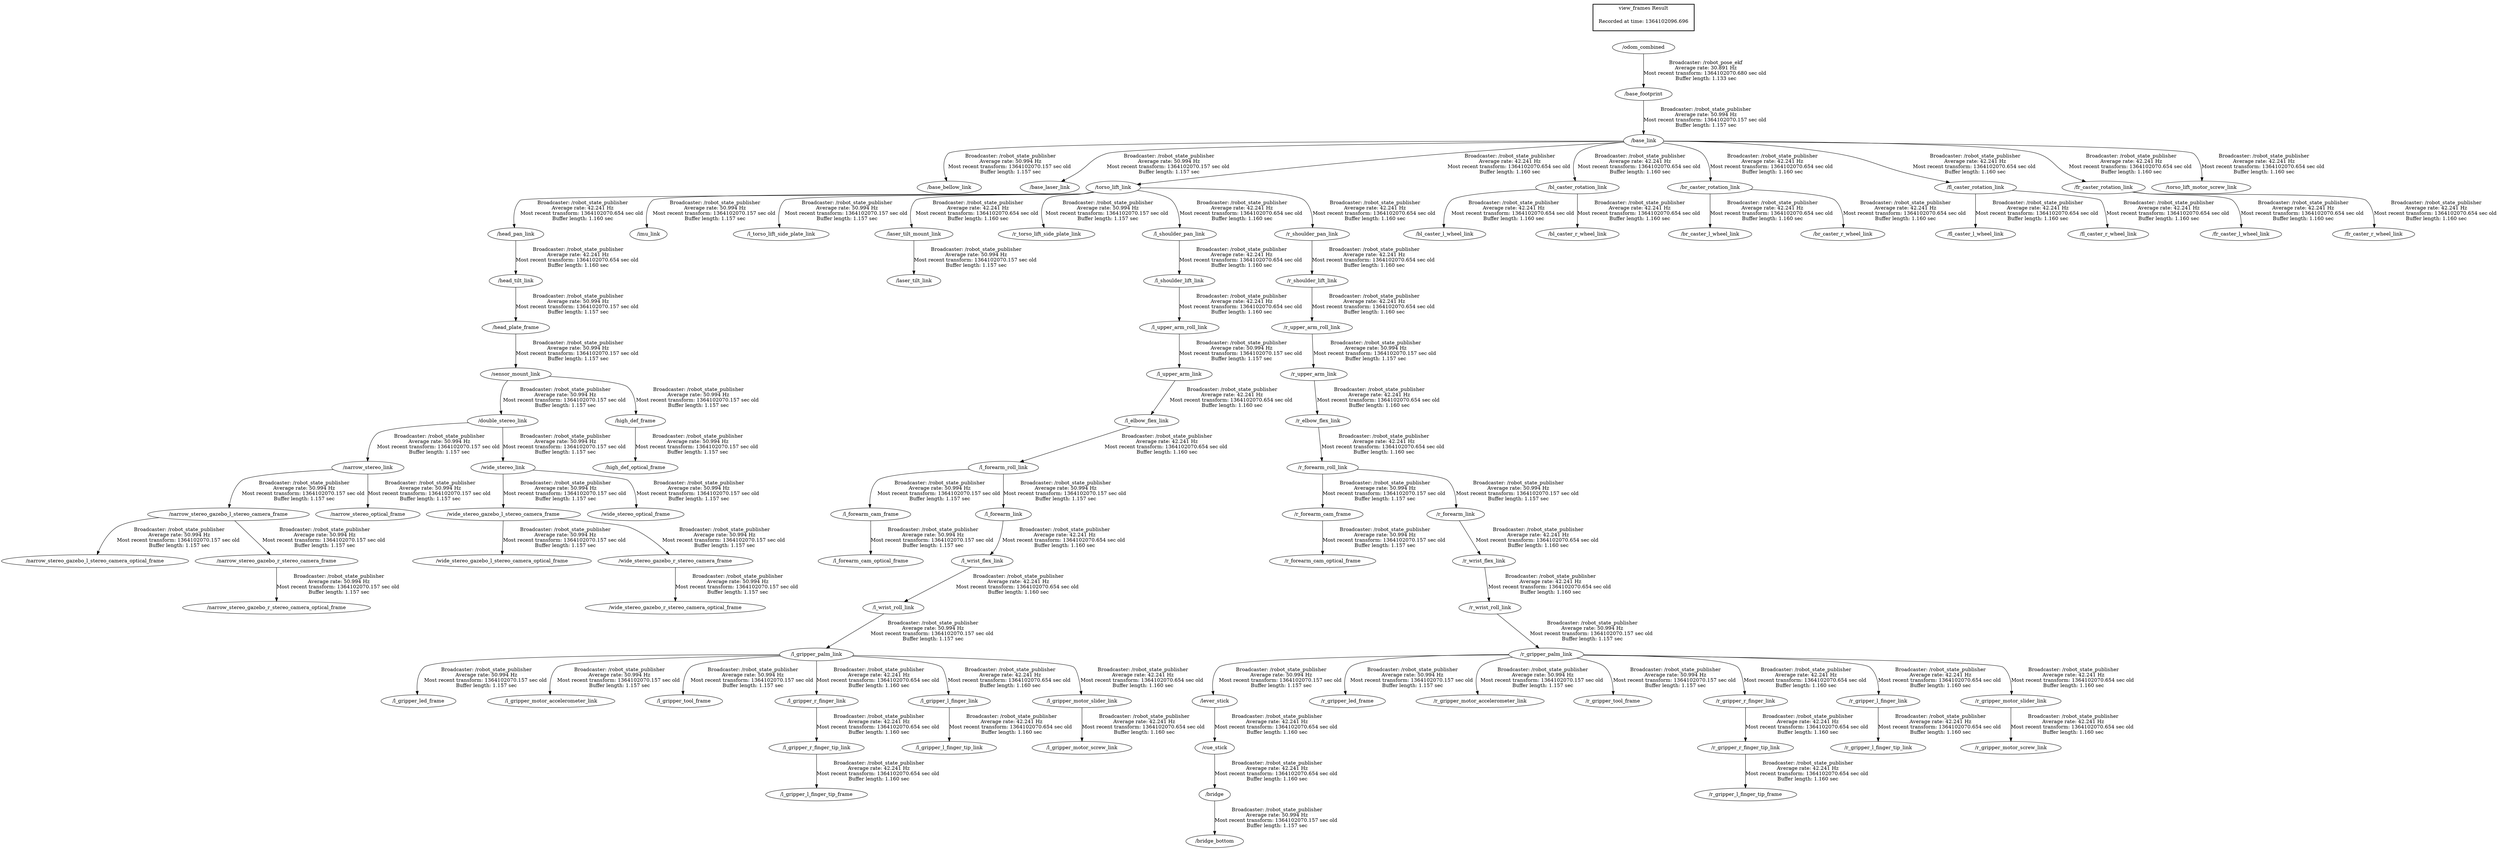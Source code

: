 digraph G {
"/base_link" -> "/base_bellow_link"[label="Broadcaster: /robot_state_publisher\nAverage rate: 50.994 Hz\nMost recent transform: 1364102070.157 sec old \nBuffer length: 1.157 sec\n"];
"/base_footprint" -> "/base_link"[label="Broadcaster: /robot_state_publisher\nAverage rate: 50.994 Hz\nMost recent transform: 1364102070.157 sec old \nBuffer length: 1.157 sec\n"];
"/odom_combined" -> "/base_footprint"[label="Broadcaster: /robot_pose_ekf\nAverage rate: 30.891 Hz\nMost recent transform: 1364102070.680 sec old \nBuffer length: 1.133 sec\n"];
"/base_link" -> "/base_laser_link"[label="Broadcaster: /robot_state_publisher\nAverage rate: 50.994 Hz\nMost recent transform: 1364102070.157 sec old \nBuffer length: 1.157 sec\n"];
"/bridge" -> "/bridge_bottom"[label="Broadcaster: /robot_state_publisher\nAverage rate: 50.994 Hz\nMost recent transform: 1364102070.157 sec old \nBuffer length: 1.157 sec\n"];
"/cue_stick" -> "/bridge"[label="Broadcaster: /robot_state_publisher\nAverage rate: 42.241 Hz\nMost recent transform: 1364102070.654 sec old \nBuffer length: 1.160 sec\n"];
"/sensor_mount_link" -> "/double_stereo_link"[label="Broadcaster: /robot_state_publisher\nAverage rate: 50.994 Hz\nMost recent transform: 1364102070.157 sec old \nBuffer length: 1.157 sec\n"];
"/head_plate_frame" -> "/sensor_mount_link"[label="Broadcaster: /robot_state_publisher\nAverage rate: 50.994 Hz\nMost recent transform: 1364102070.157 sec old \nBuffer length: 1.157 sec\n"];
"/head_tilt_link" -> "/head_plate_frame"[label="Broadcaster: /robot_state_publisher\nAverage rate: 50.994 Hz\nMost recent transform: 1364102070.157 sec old \nBuffer length: 1.157 sec\n"];
"/head_pan_link" -> "/head_tilt_link"[label="Broadcaster: /robot_state_publisher\nAverage rate: 42.241 Hz\nMost recent transform: 1364102070.654 sec old \nBuffer length: 1.160 sec\n"];
"/sensor_mount_link" -> "/high_def_frame"[label="Broadcaster: /robot_state_publisher\nAverage rate: 50.994 Hz\nMost recent transform: 1364102070.157 sec old \nBuffer length: 1.157 sec\n"];
"/high_def_frame" -> "/high_def_optical_frame"[label="Broadcaster: /robot_state_publisher\nAverage rate: 50.994 Hz\nMost recent transform: 1364102070.157 sec old \nBuffer length: 1.157 sec\n"];
"/torso_lift_link" -> "/imu_link"[label="Broadcaster: /robot_state_publisher\nAverage rate: 50.994 Hz\nMost recent transform: 1364102070.157 sec old \nBuffer length: 1.157 sec\n"];
"/base_link" -> "/torso_lift_link"[label="Broadcaster: /robot_state_publisher\nAverage rate: 42.241 Hz\nMost recent transform: 1364102070.654 sec old \nBuffer length: 1.160 sec\n"];
"/l_forearm_roll_link" -> "/l_forearm_cam_frame"[label="Broadcaster: /robot_state_publisher\nAverage rate: 50.994 Hz\nMost recent transform: 1364102070.157 sec old \nBuffer length: 1.157 sec\n"];
"/l_elbow_flex_link" -> "/l_forearm_roll_link"[label="Broadcaster: /robot_state_publisher\nAverage rate: 42.241 Hz\nMost recent transform: 1364102070.654 sec old \nBuffer length: 1.160 sec\n"];
"/l_forearm_cam_frame" -> "/l_forearm_cam_optical_frame"[label="Broadcaster: /robot_state_publisher\nAverage rate: 50.994 Hz\nMost recent transform: 1364102070.157 sec old \nBuffer length: 1.157 sec\n"];
"/l_forearm_roll_link" -> "/l_forearm_link"[label="Broadcaster: /robot_state_publisher\nAverage rate: 50.994 Hz\nMost recent transform: 1364102070.157 sec old \nBuffer length: 1.157 sec\n"];
"/l_gripper_palm_link" -> "/l_gripper_led_frame"[label="Broadcaster: /robot_state_publisher\nAverage rate: 50.994 Hz\nMost recent transform: 1364102070.157 sec old \nBuffer length: 1.157 sec\n"];
"/l_wrist_roll_link" -> "/l_gripper_palm_link"[label="Broadcaster: /robot_state_publisher\nAverage rate: 50.994 Hz\nMost recent transform: 1364102070.157 sec old \nBuffer length: 1.157 sec\n"];
"/l_gripper_palm_link" -> "/l_gripper_motor_accelerometer_link"[label="Broadcaster: /robot_state_publisher\nAverage rate: 50.994 Hz\nMost recent transform: 1364102070.157 sec old \nBuffer length: 1.157 sec\n"];
"/l_wrist_flex_link" -> "/l_wrist_roll_link"[label="Broadcaster: /robot_state_publisher\nAverage rate: 42.241 Hz\nMost recent transform: 1364102070.654 sec old \nBuffer length: 1.160 sec\n"];
"/l_gripper_palm_link" -> "/l_gripper_tool_frame"[label="Broadcaster: /robot_state_publisher\nAverage rate: 50.994 Hz\nMost recent transform: 1364102070.157 sec old \nBuffer length: 1.157 sec\n"];
"/torso_lift_link" -> "/l_torso_lift_side_plate_link"[label="Broadcaster: /robot_state_publisher\nAverage rate: 50.994 Hz\nMost recent transform: 1364102070.157 sec old \nBuffer length: 1.157 sec\n"];
"/l_upper_arm_roll_link" -> "/l_upper_arm_link"[label="Broadcaster: /robot_state_publisher\nAverage rate: 50.994 Hz\nMost recent transform: 1364102070.157 sec old \nBuffer length: 1.157 sec\n"];
"/l_shoulder_lift_link" -> "/l_upper_arm_roll_link"[label="Broadcaster: /robot_state_publisher\nAverage rate: 42.241 Hz\nMost recent transform: 1364102070.654 sec old \nBuffer length: 1.160 sec\n"];
"/laser_tilt_mount_link" -> "/laser_tilt_link"[label="Broadcaster: /robot_state_publisher\nAverage rate: 50.994 Hz\nMost recent transform: 1364102070.157 sec old \nBuffer length: 1.157 sec\n"];
"/torso_lift_link" -> "/laser_tilt_mount_link"[label="Broadcaster: /robot_state_publisher\nAverage rate: 42.241 Hz\nMost recent transform: 1364102070.654 sec old \nBuffer length: 1.160 sec\n"];
"/r_gripper_palm_link" -> "/lever_stick"[label="Broadcaster: /robot_state_publisher\nAverage rate: 50.994 Hz\nMost recent transform: 1364102070.157 sec old \nBuffer length: 1.157 sec\n"];
"/r_wrist_roll_link" -> "/r_gripper_palm_link"[label="Broadcaster: /robot_state_publisher\nAverage rate: 50.994 Hz\nMost recent transform: 1364102070.157 sec old \nBuffer length: 1.157 sec\n"];
"/double_stereo_link" -> "/narrow_stereo_link"[label="Broadcaster: /robot_state_publisher\nAverage rate: 50.994 Hz\nMost recent transform: 1364102070.157 sec old \nBuffer length: 1.157 sec\n"];
"/narrow_stereo_link" -> "/narrow_stereo_gazebo_l_stereo_camera_frame"[label="Broadcaster: /robot_state_publisher\nAverage rate: 50.994 Hz\nMost recent transform: 1364102070.157 sec old \nBuffer length: 1.157 sec\n"];
"/narrow_stereo_gazebo_l_stereo_camera_frame" -> "/narrow_stereo_gazebo_l_stereo_camera_optical_frame"[label="Broadcaster: /robot_state_publisher\nAverage rate: 50.994 Hz\nMost recent transform: 1364102070.157 sec old \nBuffer length: 1.157 sec\n"];
"/narrow_stereo_gazebo_l_stereo_camera_frame" -> "/narrow_stereo_gazebo_r_stereo_camera_frame"[label="Broadcaster: /robot_state_publisher\nAverage rate: 50.994 Hz\nMost recent transform: 1364102070.157 sec old \nBuffer length: 1.157 sec\n"];
"/narrow_stereo_gazebo_r_stereo_camera_frame" -> "/narrow_stereo_gazebo_r_stereo_camera_optical_frame"[label="Broadcaster: /robot_state_publisher\nAverage rate: 50.994 Hz\nMost recent transform: 1364102070.157 sec old \nBuffer length: 1.157 sec\n"];
"/narrow_stereo_link" -> "/narrow_stereo_optical_frame"[label="Broadcaster: /robot_state_publisher\nAverage rate: 50.994 Hz\nMost recent transform: 1364102070.157 sec old \nBuffer length: 1.157 sec\n"];
"/r_forearm_roll_link" -> "/r_forearm_cam_frame"[label="Broadcaster: /robot_state_publisher\nAverage rate: 50.994 Hz\nMost recent transform: 1364102070.157 sec old \nBuffer length: 1.157 sec\n"];
"/r_elbow_flex_link" -> "/r_forearm_roll_link"[label="Broadcaster: /robot_state_publisher\nAverage rate: 42.241 Hz\nMost recent transform: 1364102070.654 sec old \nBuffer length: 1.160 sec\n"];
"/r_forearm_cam_frame" -> "/r_forearm_cam_optical_frame"[label="Broadcaster: /robot_state_publisher\nAverage rate: 50.994 Hz\nMost recent transform: 1364102070.157 sec old \nBuffer length: 1.157 sec\n"];
"/r_forearm_roll_link" -> "/r_forearm_link"[label="Broadcaster: /robot_state_publisher\nAverage rate: 50.994 Hz\nMost recent transform: 1364102070.157 sec old \nBuffer length: 1.157 sec\n"];
"/r_gripper_palm_link" -> "/r_gripper_led_frame"[label="Broadcaster: /robot_state_publisher\nAverage rate: 50.994 Hz\nMost recent transform: 1364102070.157 sec old \nBuffer length: 1.157 sec\n"];
"/r_gripper_palm_link" -> "/r_gripper_motor_accelerometer_link"[label="Broadcaster: /robot_state_publisher\nAverage rate: 50.994 Hz\nMost recent transform: 1364102070.157 sec old \nBuffer length: 1.157 sec\n"];
"/r_wrist_flex_link" -> "/r_wrist_roll_link"[label="Broadcaster: /robot_state_publisher\nAverage rate: 42.241 Hz\nMost recent transform: 1364102070.654 sec old \nBuffer length: 1.160 sec\n"];
"/r_gripper_palm_link" -> "/r_gripper_tool_frame"[label="Broadcaster: /robot_state_publisher\nAverage rate: 50.994 Hz\nMost recent transform: 1364102070.157 sec old \nBuffer length: 1.157 sec\n"];
"/torso_lift_link" -> "/r_torso_lift_side_plate_link"[label="Broadcaster: /robot_state_publisher\nAverage rate: 50.994 Hz\nMost recent transform: 1364102070.157 sec old \nBuffer length: 1.157 sec\n"];
"/r_upper_arm_roll_link" -> "/r_upper_arm_link"[label="Broadcaster: /robot_state_publisher\nAverage rate: 50.994 Hz\nMost recent transform: 1364102070.157 sec old \nBuffer length: 1.157 sec\n"];
"/r_shoulder_lift_link" -> "/r_upper_arm_roll_link"[label="Broadcaster: /robot_state_publisher\nAverage rate: 42.241 Hz\nMost recent transform: 1364102070.654 sec old \nBuffer length: 1.160 sec\n"];
"/double_stereo_link" -> "/wide_stereo_link"[label="Broadcaster: /robot_state_publisher\nAverage rate: 50.994 Hz\nMost recent transform: 1364102070.157 sec old \nBuffer length: 1.157 sec\n"];
"/wide_stereo_link" -> "/wide_stereo_gazebo_l_stereo_camera_frame"[label="Broadcaster: /robot_state_publisher\nAverage rate: 50.994 Hz\nMost recent transform: 1364102070.157 sec old \nBuffer length: 1.157 sec\n"];
"/wide_stereo_gazebo_l_stereo_camera_frame" -> "/wide_stereo_gazebo_l_stereo_camera_optical_frame"[label="Broadcaster: /robot_state_publisher\nAverage rate: 50.994 Hz\nMost recent transform: 1364102070.157 sec old \nBuffer length: 1.157 sec\n"];
"/wide_stereo_gazebo_l_stereo_camera_frame" -> "/wide_stereo_gazebo_r_stereo_camera_frame"[label="Broadcaster: /robot_state_publisher\nAverage rate: 50.994 Hz\nMost recent transform: 1364102070.157 sec old \nBuffer length: 1.157 sec\n"];
"/wide_stereo_gazebo_r_stereo_camera_frame" -> "/wide_stereo_gazebo_r_stereo_camera_optical_frame"[label="Broadcaster: /robot_state_publisher\nAverage rate: 50.994 Hz\nMost recent transform: 1364102070.157 sec old \nBuffer length: 1.157 sec\n"];
"/wide_stereo_link" -> "/wide_stereo_optical_frame"[label="Broadcaster: /robot_state_publisher\nAverage rate: 50.994 Hz\nMost recent transform: 1364102070.157 sec old \nBuffer length: 1.157 sec\n"];
"/bl_caster_rotation_link" -> "/bl_caster_l_wheel_link"[label="Broadcaster: /robot_state_publisher\nAverage rate: 42.241 Hz\nMost recent transform: 1364102070.654 sec old \nBuffer length: 1.160 sec\n"];
"/base_link" -> "/bl_caster_rotation_link"[label="Broadcaster: /robot_state_publisher\nAverage rate: 42.241 Hz\nMost recent transform: 1364102070.654 sec old \nBuffer length: 1.160 sec\n"];
"/bl_caster_rotation_link" -> "/bl_caster_r_wheel_link"[label="Broadcaster: /robot_state_publisher\nAverage rate: 42.241 Hz\nMost recent transform: 1364102070.654 sec old \nBuffer length: 1.160 sec\n"];
"/br_caster_rotation_link" -> "/br_caster_l_wheel_link"[label="Broadcaster: /robot_state_publisher\nAverage rate: 42.241 Hz\nMost recent transform: 1364102070.654 sec old \nBuffer length: 1.160 sec\n"];
"/base_link" -> "/br_caster_rotation_link"[label="Broadcaster: /robot_state_publisher\nAverage rate: 42.241 Hz\nMost recent transform: 1364102070.654 sec old \nBuffer length: 1.160 sec\n"];
"/br_caster_rotation_link" -> "/br_caster_r_wheel_link"[label="Broadcaster: /robot_state_publisher\nAverage rate: 42.241 Hz\nMost recent transform: 1364102070.654 sec old \nBuffer length: 1.160 sec\n"];
"/lever_stick" -> "/cue_stick"[label="Broadcaster: /robot_state_publisher\nAverage rate: 42.241 Hz\nMost recent transform: 1364102070.654 sec old \nBuffer length: 1.160 sec\n"];
"/fl_caster_rotation_link" -> "/fl_caster_l_wheel_link"[label="Broadcaster: /robot_state_publisher\nAverage rate: 42.241 Hz\nMost recent transform: 1364102070.654 sec old \nBuffer length: 1.160 sec\n"];
"/base_link" -> "/fl_caster_rotation_link"[label="Broadcaster: /robot_state_publisher\nAverage rate: 42.241 Hz\nMost recent transform: 1364102070.654 sec old \nBuffer length: 1.160 sec\n"];
"/fl_caster_rotation_link" -> "/fl_caster_r_wheel_link"[label="Broadcaster: /robot_state_publisher\nAverage rate: 42.241 Hz\nMost recent transform: 1364102070.654 sec old \nBuffer length: 1.160 sec\n"];
"/fr_caster_rotation_link" -> "/fr_caster_l_wheel_link"[label="Broadcaster: /robot_state_publisher\nAverage rate: 42.241 Hz\nMost recent transform: 1364102070.654 sec old \nBuffer length: 1.160 sec\n"];
"/base_link" -> "/fr_caster_rotation_link"[label="Broadcaster: /robot_state_publisher\nAverage rate: 42.241 Hz\nMost recent transform: 1364102070.654 sec old \nBuffer length: 1.160 sec\n"];
"/fr_caster_rotation_link" -> "/fr_caster_r_wheel_link"[label="Broadcaster: /robot_state_publisher\nAverage rate: 42.241 Hz\nMost recent transform: 1364102070.654 sec old \nBuffer length: 1.160 sec\n"];
"/torso_lift_link" -> "/head_pan_link"[label="Broadcaster: /robot_state_publisher\nAverage rate: 42.241 Hz\nMost recent transform: 1364102070.654 sec old \nBuffer length: 1.160 sec\n"];
"/l_upper_arm_link" -> "/l_elbow_flex_link"[label="Broadcaster: /robot_state_publisher\nAverage rate: 42.241 Hz\nMost recent transform: 1364102070.654 sec old \nBuffer length: 1.160 sec\n"];
"/l_gripper_r_finger_tip_link" -> "/l_gripper_l_finger_tip_frame"[label="Broadcaster: /robot_state_publisher\nAverage rate: 42.241 Hz\nMost recent transform: 1364102070.654 sec old \nBuffer length: 1.160 sec\n"];
"/l_gripper_r_finger_link" -> "/l_gripper_r_finger_tip_link"[label="Broadcaster: /robot_state_publisher\nAverage rate: 42.241 Hz\nMost recent transform: 1364102070.654 sec old \nBuffer length: 1.160 sec\n"];
"/l_gripper_palm_link" -> "/l_gripper_l_finger_link"[label="Broadcaster: /robot_state_publisher\nAverage rate: 42.241 Hz\nMost recent transform: 1364102070.654 sec old \nBuffer length: 1.160 sec\n"];
"/l_gripper_l_finger_link" -> "/l_gripper_l_finger_tip_link"[label="Broadcaster: /robot_state_publisher\nAverage rate: 42.241 Hz\nMost recent transform: 1364102070.654 sec old \nBuffer length: 1.160 sec\n"];
"/l_gripper_motor_slider_link" -> "/l_gripper_motor_screw_link"[label="Broadcaster: /robot_state_publisher\nAverage rate: 42.241 Hz\nMost recent transform: 1364102070.654 sec old \nBuffer length: 1.160 sec\n"];
"/l_gripper_palm_link" -> "/l_gripper_motor_slider_link"[label="Broadcaster: /robot_state_publisher\nAverage rate: 42.241 Hz\nMost recent transform: 1364102070.654 sec old \nBuffer length: 1.160 sec\n"];
"/l_gripper_palm_link" -> "/l_gripper_r_finger_link"[label="Broadcaster: /robot_state_publisher\nAverage rate: 42.241 Hz\nMost recent transform: 1364102070.654 sec old \nBuffer length: 1.160 sec\n"];
"/l_shoulder_pan_link" -> "/l_shoulder_lift_link"[label="Broadcaster: /robot_state_publisher\nAverage rate: 42.241 Hz\nMost recent transform: 1364102070.654 sec old \nBuffer length: 1.160 sec\n"];
"/torso_lift_link" -> "/l_shoulder_pan_link"[label="Broadcaster: /robot_state_publisher\nAverage rate: 42.241 Hz\nMost recent transform: 1364102070.654 sec old \nBuffer length: 1.160 sec\n"];
"/l_forearm_link" -> "/l_wrist_flex_link"[label="Broadcaster: /robot_state_publisher\nAverage rate: 42.241 Hz\nMost recent transform: 1364102070.654 sec old \nBuffer length: 1.160 sec\n"];
"/r_upper_arm_link" -> "/r_elbow_flex_link"[label="Broadcaster: /robot_state_publisher\nAverage rate: 42.241 Hz\nMost recent transform: 1364102070.654 sec old \nBuffer length: 1.160 sec\n"];
"/r_gripper_r_finger_tip_link" -> "/r_gripper_l_finger_tip_frame"[label="Broadcaster: /robot_state_publisher\nAverage rate: 42.241 Hz\nMost recent transform: 1364102070.654 sec old \nBuffer length: 1.160 sec\n"];
"/r_gripper_r_finger_link" -> "/r_gripper_r_finger_tip_link"[label="Broadcaster: /robot_state_publisher\nAverage rate: 42.241 Hz\nMost recent transform: 1364102070.654 sec old \nBuffer length: 1.160 sec\n"];
"/r_gripper_palm_link" -> "/r_gripper_l_finger_link"[label="Broadcaster: /robot_state_publisher\nAverage rate: 42.241 Hz\nMost recent transform: 1364102070.654 sec old \nBuffer length: 1.160 sec\n"];
"/r_gripper_l_finger_link" -> "/r_gripper_l_finger_tip_link"[label="Broadcaster: /robot_state_publisher\nAverage rate: 42.241 Hz\nMost recent transform: 1364102070.654 sec old \nBuffer length: 1.160 sec\n"];
"/r_gripper_motor_slider_link" -> "/r_gripper_motor_screw_link"[label="Broadcaster: /robot_state_publisher\nAverage rate: 42.241 Hz\nMost recent transform: 1364102070.654 sec old \nBuffer length: 1.160 sec\n"];
"/r_gripper_palm_link" -> "/r_gripper_motor_slider_link"[label="Broadcaster: /robot_state_publisher\nAverage rate: 42.241 Hz\nMost recent transform: 1364102070.654 sec old \nBuffer length: 1.160 sec\n"];
"/r_gripper_palm_link" -> "/r_gripper_r_finger_link"[label="Broadcaster: /robot_state_publisher\nAverage rate: 42.241 Hz\nMost recent transform: 1364102070.654 sec old \nBuffer length: 1.160 sec\n"];
"/r_shoulder_pan_link" -> "/r_shoulder_lift_link"[label="Broadcaster: /robot_state_publisher\nAverage rate: 42.241 Hz\nMost recent transform: 1364102070.654 sec old \nBuffer length: 1.160 sec\n"];
"/torso_lift_link" -> "/r_shoulder_pan_link"[label="Broadcaster: /robot_state_publisher\nAverage rate: 42.241 Hz\nMost recent transform: 1364102070.654 sec old \nBuffer length: 1.160 sec\n"];
"/r_forearm_link" -> "/r_wrist_flex_link"[label="Broadcaster: /robot_state_publisher\nAverage rate: 42.241 Hz\nMost recent transform: 1364102070.654 sec old \nBuffer length: 1.160 sec\n"];
"/base_link" -> "/torso_lift_motor_screw_link"[label="Broadcaster: /robot_state_publisher\nAverage rate: 42.241 Hz\nMost recent transform: 1364102070.654 sec old \nBuffer length: 1.160 sec\n"];
edge [style=invis];
 subgraph cluster_legend { style=bold; color=black; label ="view_frames Result";
"Recorded at time: 1364102096.696"[ shape=plaintext ] ;
 }->"/odom_combined";
}
